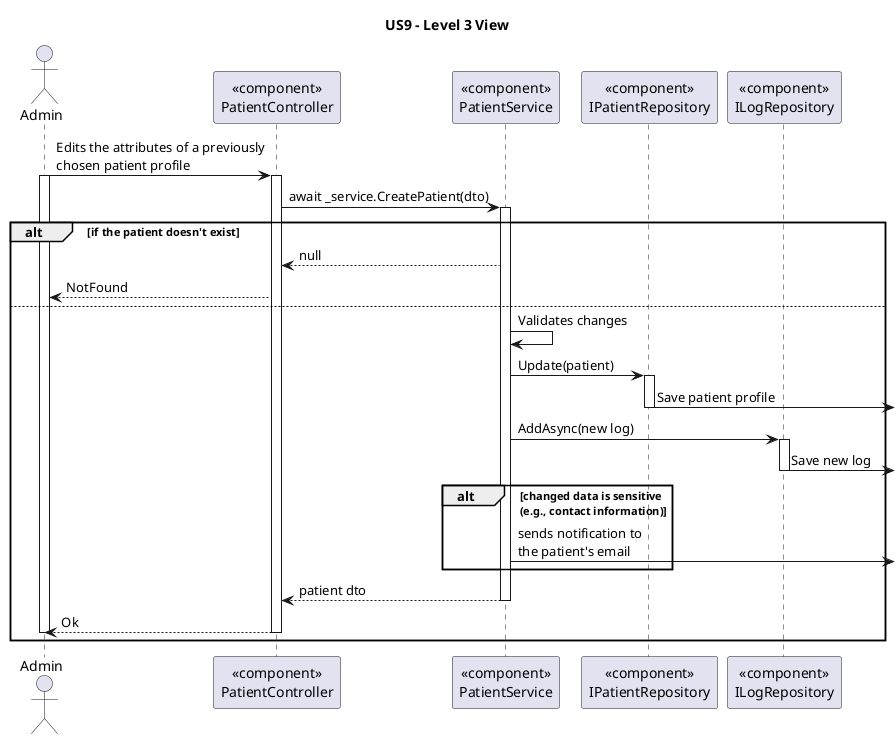 ' 
' User Story: As an Admin,  I want to register new backoffice users (e.g., doctors, nurses, technicians, admins) via an out-of-band process, so that they can access the backoffice system with appropriate permissions.
'
' Acceptance Criteria:
' 
' - Backoffice users (e.g., doctors, nurses, technicians) are registered by an Admin via an internal process, not via self-registration.
' - Admin assigns roles (e.g., Doctor, Nurse, Technician) during the registration process.
' - Registered users receive a one-time setup link via email to set their password and activate their account.
' - The system enforces strong password requirements for security.
' - A confirmation email is sent to verify the user’s registration.

@startuml

title US9 - Level 3 View

actor Admin as U
participant "«component»\nPatientController" as api
participant "«component»\nPatientService" as service
participant "«component»\nIPatientRepository" as repo
participant "«component»\nILogRepository" as logrepo

U -> api : Edits the attributes of a previously\nchosen patient profile
activate U
activate api
api -> service : await _service.CreatePatient(dto)
activate service

alt if the patient doesn't exist
service --> api : null
api --> U : NotFound
else 

service -> service : Validates changes
service -> repo : Update(patient)
activate repo
repo ->: Save patient profile
deactivate repo
service -> logrepo : AddAsync(new log)
activate logrepo
logrepo -> : Save new log
deactivate logrepo

alt changed data is sensitive\n(e.g., contact information)
service -> : sends notification to\nthe patient's email
end
service --> api : patient dto
deactivate service
api --> U : Ok
deactivate api
deactivate U
end
' E a parte do email?



@enduml